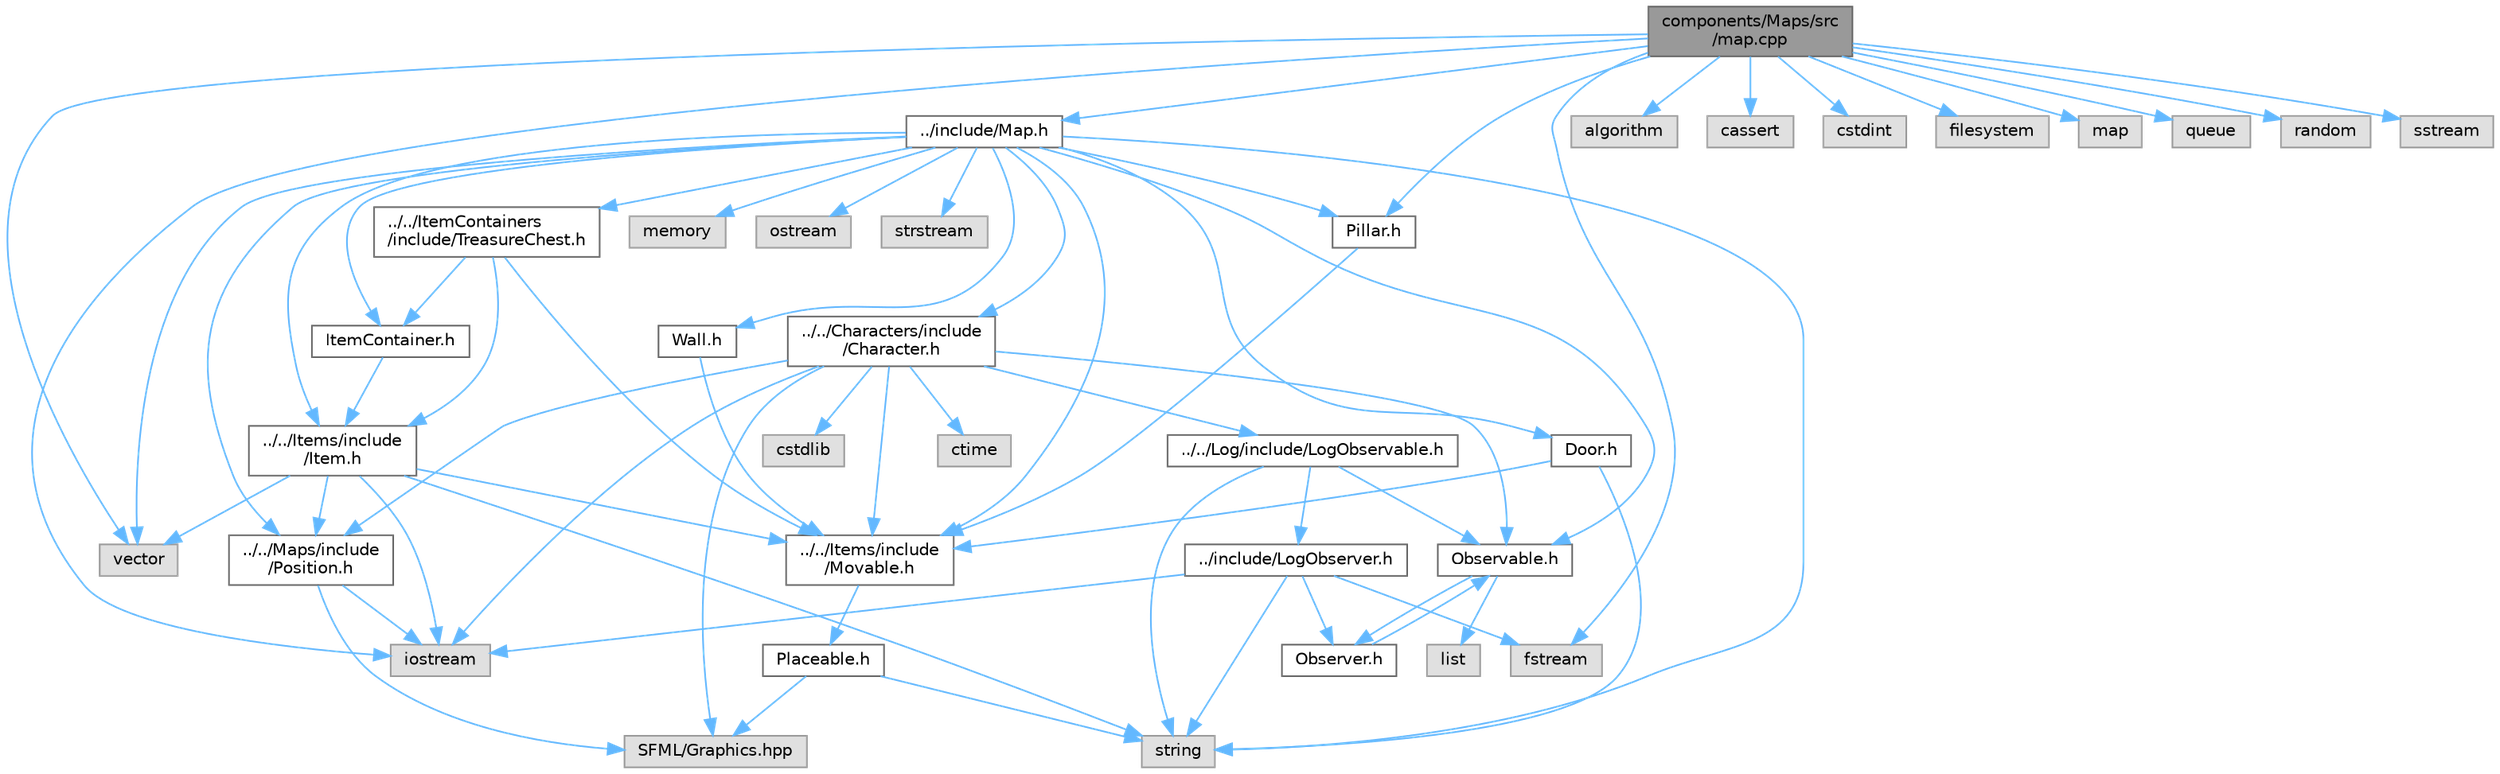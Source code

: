 digraph "components/Maps/src/map.cpp"
{
 // LATEX_PDF_SIZE
  bgcolor="transparent";
  edge [fontname=Helvetica,fontsize=10,labelfontname=Helvetica,labelfontsize=10];
  node [fontname=Helvetica,fontsize=10,shape=box,height=0.2,width=0.4];
  Node1 [id="Node000001",label="components/Maps/src\l/map.cpp",height=0.2,width=0.4,color="gray40", fillcolor="grey60", style="filled", fontcolor="black",tooltip="Implementation file for the Map class."];
  Node1 -> Node2 [id="edge65_Node000001_Node000002",color="steelblue1",style="solid",tooltip=" "];
  Node2 [id="Node000002",label="../include/Map.h",height=0.2,width=0.4,color="grey40", fillcolor="white", style="filled",URL="$_map_8h.html",tooltip="This file contains the declaration of the Map class and related structures and aliases."];
  Node2 -> Node3 [id="edge66_Node000002_Node000003",color="steelblue1",style="solid",tooltip=" "];
  Node3 [id="Node000003",label="../../Characters/include\l/Character.h",height=0.2,width=0.4,color="grey40", fillcolor="white", style="filled",URL="$_character_8h.html",tooltip="this file contains the declaration of the character class and related structures aliases @detail"];
  Node3 -> Node4 [id="edge67_Node000003_Node000004",color="steelblue1",style="solid",tooltip=" "];
  Node4 [id="Node000004",label="../../Items/include\l/Movable.h",height=0.2,width=0.4,color="grey40", fillcolor="white", style="filled",URL="$_movable_8h_source.html",tooltip=" "];
  Node4 -> Node5 [id="edge68_Node000004_Node000005",color="steelblue1",style="solid",tooltip=" "];
  Node5 [id="Node000005",label="Placeable.h",height=0.2,width=0.4,color="grey40", fillcolor="white", style="filled",URL="$_placeable_8h_source.html",tooltip=" "];
  Node5 -> Node6 [id="edge69_Node000005_Node000006",color="steelblue1",style="solid",tooltip=" "];
  Node6 [id="Node000006",label="SFML/Graphics.hpp",height=0.2,width=0.4,color="grey60", fillcolor="#E0E0E0", style="filled",tooltip=" "];
  Node5 -> Node7 [id="edge70_Node000005_Node000007",color="steelblue1",style="solid",tooltip=" "];
  Node7 [id="Node000007",label="string",height=0.2,width=0.4,color="grey60", fillcolor="#E0E0E0", style="filled",tooltip=" "];
  Node3 -> Node8 [id="edge71_Node000003_Node000008",color="steelblue1",style="solid",tooltip=" "];
  Node8 [id="Node000008",label="../../Maps/include\l/Position.h",height=0.2,width=0.4,color="grey40", fillcolor="white", style="filled",URL="$_position_8h_source.html",tooltip=" "];
  Node8 -> Node9 [id="edge72_Node000008_Node000009",color="steelblue1",style="solid",tooltip=" "];
  Node9 [id="Node000009",label="iostream",height=0.2,width=0.4,color="grey60", fillcolor="#E0E0E0", style="filled",tooltip=" "];
  Node8 -> Node6 [id="edge73_Node000008_Node000006",color="steelblue1",style="solid",tooltip=" "];
  Node3 -> Node10 [id="edge74_Node000003_Node000010",color="steelblue1",style="solid",tooltip=" "];
  Node10 [id="Node000010",label="../../Log/include/LogObservable.h",height=0.2,width=0.4,color="grey40", fillcolor="white", style="filled",URL="$_log_observable_8h.html",tooltip="This file contains the declaration of the LogObservable class."];
  Node10 -> Node11 [id="edge75_Node000010_Node000011",color="steelblue1",style="solid",tooltip=" "];
  Node11 [id="Node000011",label="Observable.h",height=0.2,width=0.4,color="grey40", fillcolor="white", style="filled",URL="$_observable_8h_source.html",tooltip=" "];
  Node11 -> Node12 [id="edge76_Node000011_Node000012",color="steelblue1",style="solid",tooltip=" "];
  Node12 [id="Node000012",label="Observer.h",height=0.2,width=0.4,color="grey40", fillcolor="white", style="filled",URL="$_observer_8h.html",tooltip=" "];
  Node12 -> Node11 [id="edge77_Node000012_Node000011",color="steelblue1",style="solid",tooltip=" "];
  Node11 -> Node13 [id="edge78_Node000011_Node000013",color="steelblue1",style="solid",tooltip=" "];
  Node13 [id="Node000013",label="list",height=0.2,width=0.4,color="grey60", fillcolor="#E0E0E0", style="filled",tooltip=" "];
  Node10 -> Node7 [id="edge79_Node000010_Node000007",color="steelblue1",style="solid",tooltip=" "];
  Node10 -> Node14 [id="edge80_Node000010_Node000014",color="steelblue1",style="solid",tooltip=" "];
  Node14 [id="Node000014",label="../include/LogObserver.h",height=0.2,width=0.4,color="grey40", fillcolor="white", style="filled",URL="$_log_observer_8h.html",tooltip="This file contains the declaration of the LogObserver class and the EnableModule struct."];
  Node14 -> Node12 [id="edge81_Node000014_Node000012",color="steelblue1",style="solid",tooltip=" "];
  Node14 -> Node7 [id="edge82_Node000014_Node000007",color="steelblue1",style="solid",tooltip=" "];
  Node14 -> Node9 [id="edge83_Node000014_Node000009",color="steelblue1",style="solid",tooltip=" "];
  Node14 -> Node15 [id="edge84_Node000014_Node000015",color="steelblue1",style="solid",tooltip=" "];
  Node15 [id="Node000015",label="fstream",height=0.2,width=0.4,color="grey60", fillcolor="#E0E0E0", style="filled",tooltip=" "];
  Node3 -> Node11 [id="edge85_Node000003_Node000011",color="steelblue1",style="solid",tooltip=" "];
  Node3 -> Node6 [id="edge86_Node000003_Node000006",color="steelblue1",style="solid",tooltip=" "];
  Node3 -> Node16 [id="edge87_Node000003_Node000016",color="steelblue1",style="solid",tooltip=" "];
  Node16 [id="Node000016",label="cstdlib",height=0.2,width=0.4,color="grey60", fillcolor="#E0E0E0", style="filled",tooltip=" "];
  Node3 -> Node17 [id="edge88_Node000003_Node000017",color="steelblue1",style="solid",tooltip=" "];
  Node17 [id="Node000017",label="ctime",height=0.2,width=0.4,color="grey60", fillcolor="#E0E0E0", style="filled",tooltip=" "];
  Node3 -> Node9 [id="edge89_Node000003_Node000009",color="steelblue1",style="solid",tooltip=" "];
  Node2 -> Node18 [id="edge90_Node000002_Node000018",color="steelblue1",style="solid",tooltip=" "];
  Node18 [id="Node000018",label="../../Items/include\l/Item.h",height=0.2,width=0.4,color="grey40", fillcolor="white", style="filled",URL="$_item_8h.html",tooltip=" "];
  Node18 -> Node9 [id="edge91_Node000018_Node000009",color="steelblue1",style="solid",tooltip=" "];
  Node18 -> Node7 [id="edge92_Node000018_Node000007",color="steelblue1",style="solid",tooltip=" "];
  Node18 -> Node4 [id="edge93_Node000018_Node000004",color="steelblue1",style="solid",tooltip=" "];
  Node18 -> Node8 [id="edge94_Node000018_Node000008",color="steelblue1",style="solid",tooltip=" "];
  Node18 -> Node19 [id="edge95_Node000018_Node000019",color="steelblue1",style="solid",tooltip=" "];
  Node19 [id="Node000019",label="vector",height=0.2,width=0.4,color="grey60", fillcolor="#E0E0E0", style="filled",tooltip=" "];
  Node2 -> Node20 [id="edge96_Node000002_Node000020",color="steelblue1",style="solid",tooltip=" "];
  Node20 [id="Node000020",label="../../ItemContainers\l/include/TreasureChest.h",height=0.2,width=0.4,color="grey40", fillcolor="white", style="filled",URL="$_treasure_chest_8h_source.html",tooltip=" "];
  Node20 -> Node21 [id="edge97_Node000020_Node000021",color="steelblue1",style="solid",tooltip=" "];
  Node21 [id="Node000021",label="ItemContainer.h",height=0.2,width=0.4,color="grey40", fillcolor="white", style="filled",URL="$_item_container_8h_source.html",tooltip=" "];
  Node21 -> Node18 [id="edge98_Node000021_Node000018",color="steelblue1",style="solid",tooltip=" "];
  Node20 -> Node18 [id="edge99_Node000020_Node000018",color="steelblue1",style="solid",tooltip=" "];
  Node20 -> Node4 [id="edge100_Node000020_Node000004",color="steelblue1",style="solid",tooltip=" "];
  Node2 -> Node21 [id="edge101_Node000002_Node000021",color="steelblue1",style="solid",tooltip=" "];
  Node2 -> Node4 [id="edge102_Node000002_Node000004",color="steelblue1",style="solid",tooltip=" "];
  Node2 -> Node22 [id="edge103_Node000002_Node000022",color="steelblue1",style="solid",tooltip=" "];
  Node22 [id="Node000022",label="Door.h",height=0.2,width=0.4,color="grey40", fillcolor="white", style="filled",URL="$_door_8h_source.html",tooltip=" "];
  Node22 -> Node4 [id="edge104_Node000022_Node000004",color="steelblue1",style="solid",tooltip=" "];
  Node22 -> Node7 [id="edge105_Node000022_Node000007",color="steelblue1",style="solid",tooltip=" "];
  Node2 -> Node11 [id="edge106_Node000002_Node000011",color="steelblue1",style="solid",tooltip=" "];
  Node2 -> Node23 [id="edge107_Node000002_Node000023",color="steelblue1",style="solid",tooltip=" "];
  Node23 [id="Node000023",label="Pillar.h",height=0.2,width=0.4,color="grey40", fillcolor="white", style="filled",URL="$_pillar_8h_source.html",tooltip=" "];
  Node23 -> Node4 [id="edge108_Node000023_Node000004",color="steelblue1",style="solid",tooltip=" "];
  Node2 -> Node8 [id="edge109_Node000002_Node000008",color="steelblue1",style="solid",tooltip=" "];
  Node2 -> Node24 [id="edge110_Node000002_Node000024",color="steelblue1",style="solid",tooltip=" "];
  Node24 [id="Node000024",label="Wall.h",height=0.2,width=0.4,color="grey40", fillcolor="white", style="filled",URL="$_wall_8h_source.html",tooltip=" "];
  Node24 -> Node4 [id="edge111_Node000024_Node000004",color="steelblue1",style="solid",tooltip=" "];
  Node2 -> Node25 [id="edge112_Node000002_Node000025",color="steelblue1",style="solid",tooltip=" "];
  Node25 [id="Node000025",label="memory",height=0.2,width=0.4,color="grey60", fillcolor="#E0E0E0", style="filled",tooltip=" "];
  Node2 -> Node26 [id="edge113_Node000002_Node000026",color="steelblue1",style="solid",tooltip=" "];
  Node26 [id="Node000026",label="ostream",height=0.2,width=0.4,color="grey60", fillcolor="#E0E0E0", style="filled",tooltip=" "];
  Node2 -> Node7 [id="edge114_Node000002_Node000007",color="steelblue1",style="solid",tooltip=" "];
  Node2 -> Node27 [id="edge115_Node000002_Node000027",color="steelblue1",style="solid",tooltip=" "];
  Node27 [id="Node000027",label="strstream",height=0.2,width=0.4,color="grey60", fillcolor="#E0E0E0", style="filled",tooltip=" "];
  Node2 -> Node19 [id="edge116_Node000002_Node000019",color="steelblue1",style="solid",tooltip=" "];
  Node1 -> Node23 [id="edge117_Node000001_Node000023",color="steelblue1",style="solid",tooltip=" "];
  Node1 -> Node28 [id="edge118_Node000001_Node000028",color="steelblue1",style="solid",tooltip=" "];
  Node28 [id="Node000028",label="algorithm",height=0.2,width=0.4,color="grey60", fillcolor="#E0E0E0", style="filled",tooltip=" "];
  Node1 -> Node29 [id="edge119_Node000001_Node000029",color="steelblue1",style="solid",tooltip=" "];
  Node29 [id="Node000029",label="cassert",height=0.2,width=0.4,color="grey60", fillcolor="#E0E0E0", style="filled",tooltip=" "];
  Node1 -> Node30 [id="edge120_Node000001_Node000030",color="steelblue1",style="solid",tooltip=" "];
  Node30 [id="Node000030",label="cstdint",height=0.2,width=0.4,color="grey60", fillcolor="#E0E0E0", style="filled",tooltip=" "];
  Node1 -> Node31 [id="edge121_Node000001_Node000031",color="steelblue1",style="solid",tooltip=" "];
  Node31 [id="Node000031",label="filesystem",height=0.2,width=0.4,color="grey60", fillcolor="#E0E0E0", style="filled",tooltip=" "];
  Node1 -> Node15 [id="edge122_Node000001_Node000015",color="steelblue1",style="solid",tooltip=" "];
  Node1 -> Node9 [id="edge123_Node000001_Node000009",color="steelblue1",style="solid",tooltip=" "];
  Node1 -> Node32 [id="edge124_Node000001_Node000032",color="steelblue1",style="solid",tooltip=" "];
  Node32 [id="Node000032",label="map",height=0.2,width=0.4,color="grey60", fillcolor="#E0E0E0", style="filled",tooltip=" "];
  Node1 -> Node33 [id="edge125_Node000001_Node000033",color="steelblue1",style="solid",tooltip=" "];
  Node33 [id="Node000033",label="queue",height=0.2,width=0.4,color="grey60", fillcolor="#E0E0E0", style="filled",tooltip=" "];
  Node1 -> Node34 [id="edge126_Node000001_Node000034",color="steelblue1",style="solid",tooltip=" "];
  Node34 [id="Node000034",label="random",height=0.2,width=0.4,color="grey60", fillcolor="#E0E0E0", style="filled",tooltip=" "];
  Node1 -> Node35 [id="edge127_Node000001_Node000035",color="steelblue1",style="solid",tooltip=" "];
  Node35 [id="Node000035",label="sstream",height=0.2,width=0.4,color="grey60", fillcolor="#E0E0E0", style="filled",tooltip=" "];
  Node1 -> Node19 [id="edge128_Node000001_Node000019",color="steelblue1",style="solid",tooltip=" "];
}

